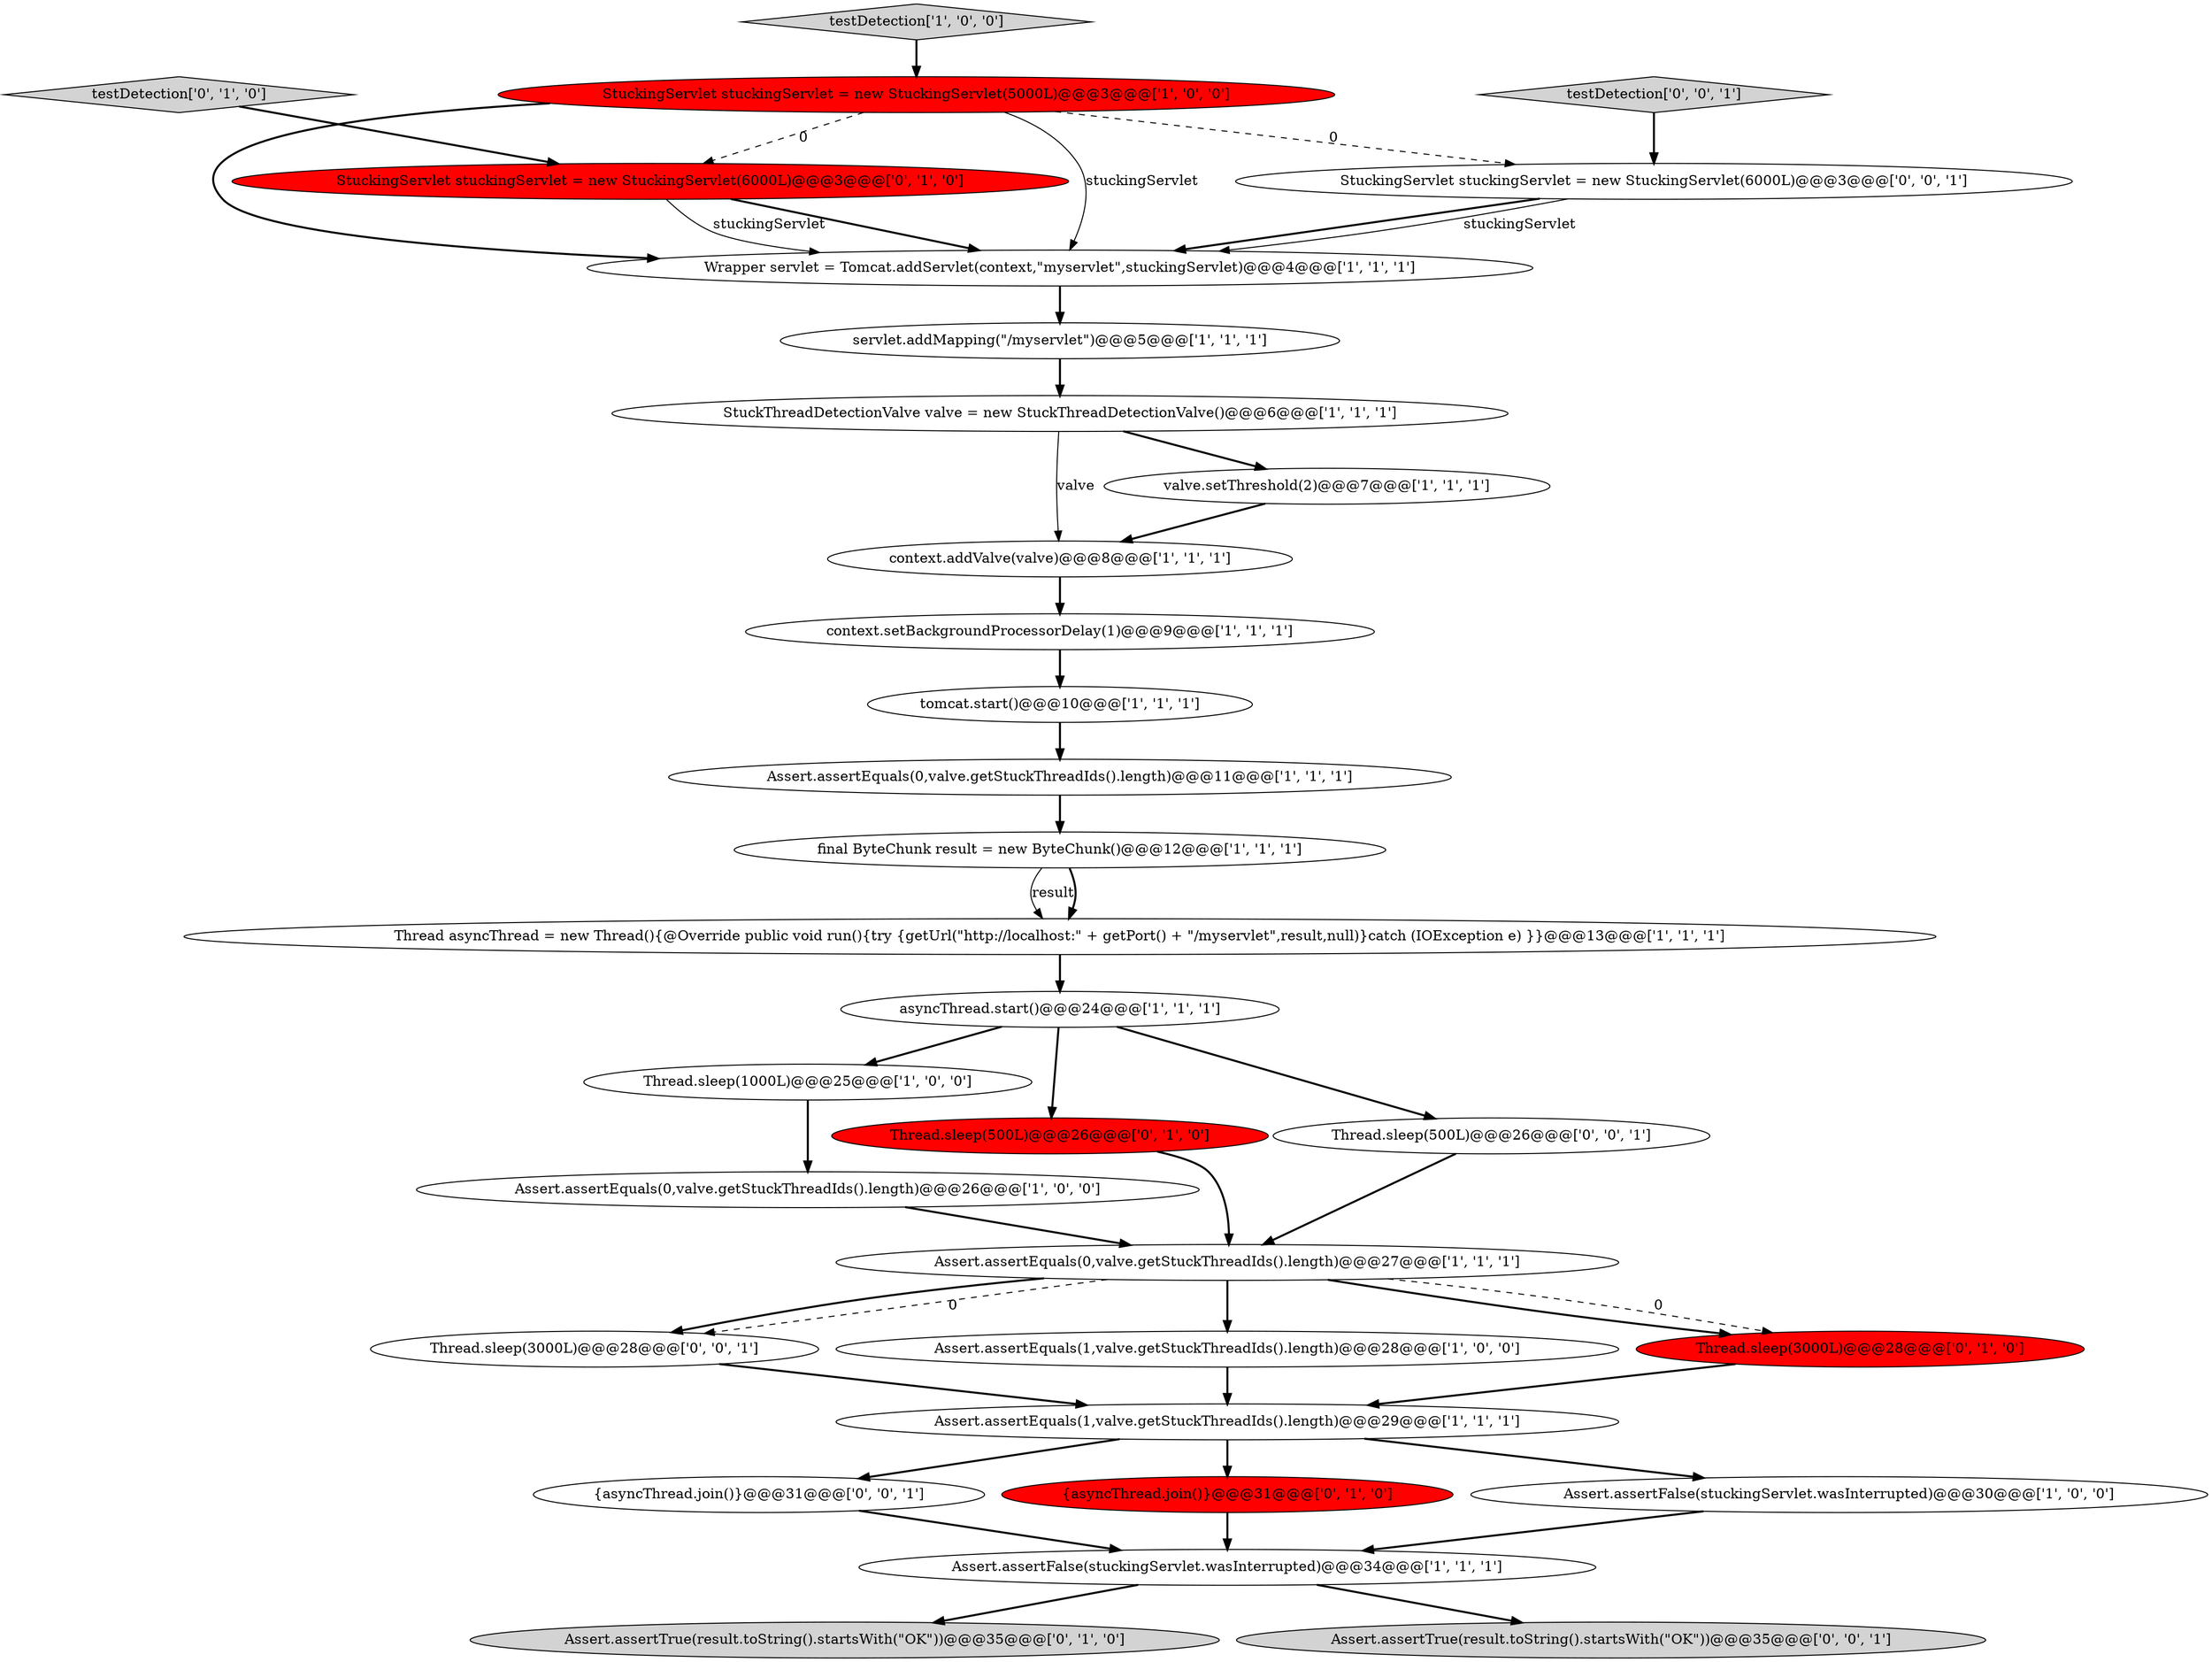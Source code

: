 digraph {
8 [style = filled, label = "asyncThread.start()@@@24@@@['1', '1', '1']", fillcolor = white, shape = ellipse image = "AAA0AAABBB1BBB"];
7 [style = filled, label = "StuckThreadDetectionValve valve = new StuckThreadDetectionValve()@@@6@@@['1', '1', '1']", fillcolor = white, shape = ellipse image = "AAA0AAABBB1BBB"];
6 [style = filled, label = "testDetection['1', '0', '0']", fillcolor = lightgray, shape = diamond image = "AAA0AAABBB1BBB"];
24 [style = filled, label = "Assert.assertTrue(result.toString().startsWith(\"OK\"))@@@35@@@['0', '1', '0']", fillcolor = lightgray, shape = ellipse image = "AAA0AAABBB2BBB"];
15 [style = filled, label = "Assert.assertEquals(0,valve.getStuckThreadIds().length)@@@26@@@['1', '0', '0']", fillcolor = white, shape = ellipse image = "AAA0AAABBB1BBB"];
31 [style = filled, label = "Thread.sleep(3000L)@@@28@@@['0', '0', '1']", fillcolor = white, shape = ellipse image = "AAA0AAABBB3BBB"];
27 [style = filled, label = "{asyncThread.join()}@@@31@@@['0', '0', '1']", fillcolor = white, shape = ellipse image = "AAA0AAABBB3BBB"];
4 [style = filled, label = "context.addValve(valve)@@@8@@@['1', '1', '1']", fillcolor = white, shape = ellipse image = "AAA0AAABBB1BBB"];
30 [style = filled, label = "Assert.assertTrue(result.toString().startsWith(\"OK\"))@@@35@@@['0', '0', '1']", fillcolor = lightgray, shape = ellipse image = "AAA0AAABBB3BBB"];
5 [style = filled, label = "Assert.assertEquals(1,valve.getStuckThreadIds().length)@@@29@@@['1', '1', '1']", fillcolor = white, shape = ellipse image = "AAA0AAABBB1BBB"];
26 [style = filled, label = "testDetection['0', '0', '1']", fillcolor = lightgray, shape = diamond image = "AAA0AAABBB3BBB"];
2 [style = filled, label = "valve.setThreshold(2)@@@7@@@['1', '1', '1']", fillcolor = white, shape = ellipse image = "AAA0AAABBB1BBB"];
1 [style = filled, label = "Assert.assertEquals(0,valve.getStuckThreadIds().length)@@@11@@@['1', '1', '1']", fillcolor = white, shape = ellipse image = "AAA0AAABBB1BBB"];
10 [style = filled, label = "StuckingServlet stuckingServlet = new StuckingServlet(5000L)@@@3@@@['1', '0', '0']", fillcolor = red, shape = ellipse image = "AAA1AAABBB1BBB"];
21 [style = filled, label = "{asyncThread.join()}@@@31@@@['0', '1', '0']", fillcolor = red, shape = ellipse image = "AAA1AAABBB2BBB"];
22 [style = filled, label = "Thread.sleep(500L)@@@26@@@['0', '1', '0']", fillcolor = red, shape = ellipse image = "AAA1AAABBB2BBB"];
14 [style = filled, label = "Assert.assertEquals(0,valve.getStuckThreadIds().length)@@@27@@@['1', '1', '1']", fillcolor = white, shape = ellipse image = "AAA0AAABBB1BBB"];
12 [style = filled, label = "Thread asyncThread = new Thread(){@Override public void run(){try {getUrl(\"http://localhost:\" + getPort() + \"/myservlet\",result,null)}catch (IOException e) }}@@@13@@@['1', '1', '1']", fillcolor = white, shape = ellipse image = "AAA0AAABBB1BBB"];
23 [style = filled, label = "StuckingServlet stuckingServlet = new StuckingServlet(6000L)@@@3@@@['0', '1', '0']", fillcolor = red, shape = ellipse image = "AAA1AAABBB2BBB"];
19 [style = filled, label = "Assert.assertFalse(stuckingServlet.wasInterrupted)@@@30@@@['1', '0', '0']", fillcolor = white, shape = ellipse image = "AAA0AAABBB1BBB"];
13 [style = filled, label = "context.setBackgroundProcessorDelay(1)@@@9@@@['1', '1', '1']", fillcolor = white, shape = ellipse image = "AAA0AAABBB1BBB"];
18 [style = filled, label = "Assert.assertEquals(1,valve.getStuckThreadIds().length)@@@28@@@['1', '0', '0']", fillcolor = white, shape = ellipse image = "AAA0AAABBB1BBB"];
29 [style = filled, label = "Thread.sleep(500L)@@@26@@@['0', '0', '1']", fillcolor = white, shape = ellipse image = "AAA0AAABBB3BBB"];
11 [style = filled, label = "servlet.addMapping(\"/myservlet\")@@@5@@@['1', '1', '1']", fillcolor = white, shape = ellipse image = "AAA0AAABBB1BBB"];
3 [style = filled, label = "tomcat.start()@@@10@@@['1', '1', '1']", fillcolor = white, shape = ellipse image = "AAA0AAABBB1BBB"];
28 [style = filled, label = "StuckingServlet stuckingServlet = new StuckingServlet(6000L)@@@3@@@['0', '0', '1']", fillcolor = white, shape = ellipse image = "AAA0AAABBB3BBB"];
17 [style = filled, label = "Wrapper servlet = Tomcat.addServlet(context,\"myservlet\",stuckingServlet)@@@4@@@['1', '1', '1']", fillcolor = white, shape = ellipse image = "AAA0AAABBB1BBB"];
25 [style = filled, label = "testDetection['0', '1', '0']", fillcolor = lightgray, shape = diamond image = "AAA0AAABBB2BBB"];
20 [style = filled, label = "Thread.sleep(3000L)@@@28@@@['0', '1', '0']", fillcolor = red, shape = ellipse image = "AAA1AAABBB2BBB"];
9 [style = filled, label = "Assert.assertFalse(stuckingServlet.wasInterrupted)@@@34@@@['1', '1', '1']", fillcolor = white, shape = ellipse image = "AAA0AAABBB1BBB"];
0 [style = filled, label = "Thread.sleep(1000L)@@@25@@@['1', '0', '0']", fillcolor = white, shape = ellipse image = "AAA0AAABBB1BBB"];
16 [style = filled, label = "final ByteChunk result = new ByteChunk()@@@12@@@['1', '1', '1']", fillcolor = white, shape = ellipse image = "AAA0AAABBB1BBB"];
14->31 [style = dashed, label="0"];
3->1 [style = bold, label=""];
15->14 [style = bold, label=""];
25->23 [style = bold, label=""];
31->5 [style = bold, label=""];
4->13 [style = bold, label=""];
27->9 [style = bold, label=""];
14->20 [style = dashed, label="0"];
10->28 [style = dashed, label="0"];
10->17 [style = bold, label=""];
9->30 [style = bold, label=""];
2->4 [style = bold, label=""];
7->4 [style = solid, label="valve"];
0->15 [style = bold, label=""];
8->22 [style = bold, label=""];
20->5 [style = bold, label=""];
8->0 [style = bold, label=""];
5->19 [style = bold, label=""];
5->21 [style = bold, label=""];
21->9 [style = bold, label=""];
10->17 [style = solid, label="stuckingServlet"];
16->12 [style = solid, label="result"];
13->3 [style = bold, label=""];
19->9 [style = bold, label=""];
1->16 [style = bold, label=""];
7->2 [style = bold, label=""];
12->8 [style = bold, label=""];
18->5 [style = bold, label=""];
6->10 [style = bold, label=""];
14->31 [style = bold, label=""];
29->14 [style = bold, label=""];
28->17 [style = bold, label=""];
23->17 [style = bold, label=""];
14->18 [style = bold, label=""];
5->27 [style = bold, label=""];
23->17 [style = solid, label="stuckingServlet"];
26->28 [style = bold, label=""];
22->14 [style = bold, label=""];
16->12 [style = bold, label=""];
8->29 [style = bold, label=""];
9->24 [style = bold, label=""];
10->23 [style = dashed, label="0"];
11->7 [style = bold, label=""];
14->20 [style = bold, label=""];
17->11 [style = bold, label=""];
28->17 [style = solid, label="stuckingServlet"];
}
